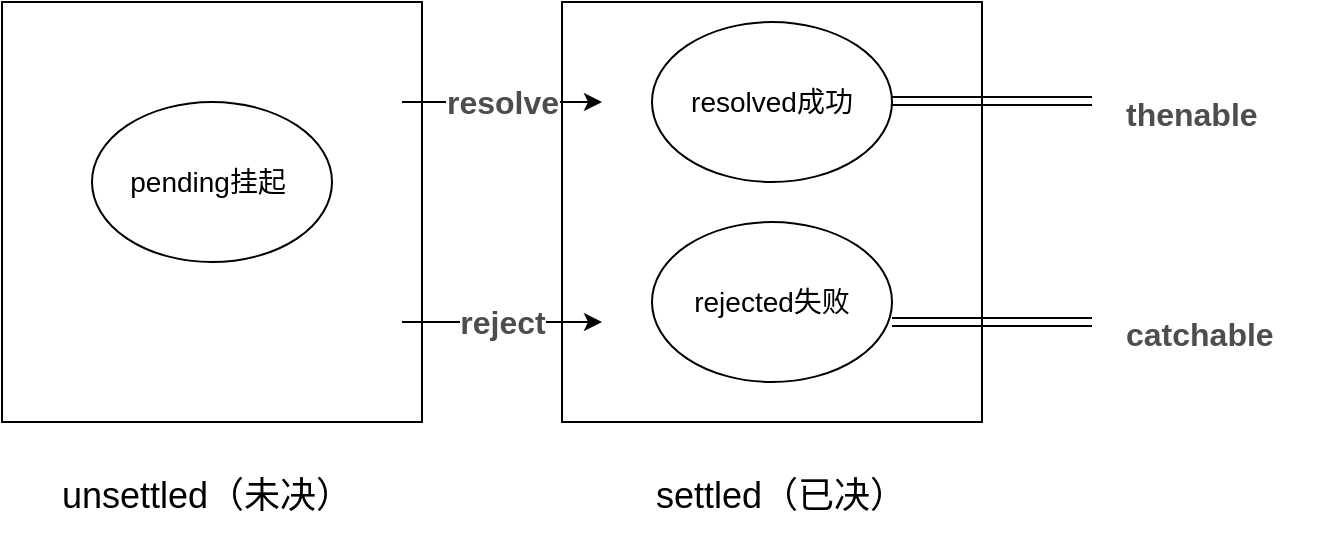 <mxfile version="14.6.11" type="github"><diagram id="AmFqzKwtVKtll4xJL21o" name="Page-1"><mxGraphModel dx="946" dy="646" grid="1" gridSize="10" guides="1" tooltips="1" connect="1" arrows="1" fold="1" page="1" pageScale="1" pageWidth="827" pageHeight="1169" math="0" shadow="0"><root><mxCell id="0"/><mxCell id="1" parent="0"/><mxCell id="GPN0u2ogHzyBpZFI1uux-5" value="" style="whiteSpace=wrap;html=1;aspect=fixed;rotation=-90;fontSize=14;" parent="1" vertex="1"><mxGeometry x="80" y="210" width="210" height="210" as="geometry"/></mxCell><mxCell id="GPN0u2ogHzyBpZFI1uux-6" value="" style="whiteSpace=wrap;html=1;aspect=fixed;fontSize=14;" parent="1" vertex="1"><mxGeometry x="360" y="210" width="210" height="210" as="geometry"/></mxCell><mxCell id="GPN0u2ogHzyBpZFI1uux-7" value="&lt;span style=&quot;font-size: 14px;&quot;&gt;pending挂起&amp;nbsp;&lt;/span&gt;" style="ellipse;whiteSpace=wrap;html=1;fontSize=14;" parent="1" vertex="1"><mxGeometry x="125" y="260" width="120" height="80" as="geometry"/></mxCell><mxCell id="GPN0u2ogHzyBpZFI1uux-8" value="&lt;span style=&quot;font-size: 14px&quot;&gt;resolved成功&lt;/span&gt;" style="ellipse;whiteSpace=wrap;html=1;fontSize=14;" parent="1" vertex="1"><mxGeometry x="405" y="220" width="120" height="80" as="geometry"/></mxCell><mxCell id="GPN0u2ogHzyBpZFI1uux-9" value="&lt;span style=&quot;font-size: 14px;&quot;&gt;rejected失败&lt;/span&gt;" style="ellipse;whiteSpace=wrap;html=1;fontSize=14;" parent="1" vertex="1"><mxGeometry x="405" y="320" width="120" height="80" as="geometry"/></mxCell><mxCell id="GPN0u2ogHzyBpZFI1uux-10" value="&lt;div style=&quot;font-size: 18px;&quot;&gt;unsettled（未决）&lt;br style=&quot;font-size: 18px;&quot;&gt;&lt;/div&gt;" style="text;whiteSpace=wrap;html=1;font-size=18px;fontSize=18;" parent="1" vertex="1"><mxGeometry x="107.5" y="440" width="155" height="40" as="geometry"/></mxCell><mxCell id="GPN0u2ogHzyBpZFI1uux-11" value="&lt;div style=&quot;font-size: 18px;&quot;&gt;settled（已决）&lt;br style=&quot;font-size: 18px;&quot;&gt;&lt;/div&gt;" style="text;whiteSpace=wrap;html=1;fontSize=18;" parent="1" vertex="1"><mxGeometry x="405" y="440" width="140" height="40" as="geometry"/></mxCell><mxCell id="GPN0u2ogHzyBpZFI1uux-12" value="" style="endArrow=classic;html=1;rounded=0;edgeStyle=orthogonalEdgeStyle;fontSize=14;" parent="1" edge="1"><mxGeometry relative="1" as="geometry"><mxPoint x="280" y="260" as="sourcePoint"/><mxPoint x="380" y="260" as="targetPoint"/></mxGeometry></mxCell><mxCell id="GPN0u2ogHzyBpZFI1uux-13" value="&lt;span style=&quot;box-sizing: border-box ; outline: 0px ; font-weight: 700 ; overflow-wrap: break-word ; color: rgb(77 , 77 , 77) ; font-family: , &amp;#34;sf ui text&amp;#34; , &amp;#34;arial&amp;#34; , &amp;#34;pingfang sc&amp;#34; , &amp;#34;hiragino sans gb&amp;#34; , &amp;#34;microsoft yahei&amp;#34; , &amp;#34;wenquanyi micro hei&amp;#34; , sans-serif ; font-size: 16px&quot;&gt;resolve&lt;/span&gt;" style="edgeLabel;resizable=0;html=1;align=center;verticalAlign=middle;" parent="GPN0u2ogHzyBpZFI1uux-12" connectable="0" vertex="1"><mxGeometry relative="1" as="geometry"/></mxCell><mxCell id="GPN0u2ogHzyBpZFI1uux-14" value="" style="endArrow=classic;html=1;rounded=0;edgeStyle=orthogonalEdgeStyle;fontSize=14;" parent="1" edge="1"><mxGeometry relative="1" as="geometry"><mxPoint x="280" y="370" as="sourcePoint"/><mxPoint x="380" y="370" as="targetPoint"/></mxGeometry></mxCell><mxCell id="GPN0u2ogHzyBpZFI1uux-15" value="&lt;span style=&quot;box-sizing: border-box ; outline: 0px ; font-weight: 700 ; overflow-wrap: break-word ; color: rgb(77 , 77 , 77) ; font-family: , &amp;#34;sf ui text&amp;#34; , &amp;#34;arial&amp;#34; , &amp;#34;pingfang sc&amp;#34; , &amp;#34;hiragino sans gb&amp;#34; , &amp;#34;microsoft yahei&amp;#34; , &amp;#34;wenquanyi micro hei&amp;#34; , sans-serif ; font-size: 16px&quot;&gt;reject&lt;/span&gt;" style="edgeLabel;resizable=0;html=1;align=center;verticalAlign=middle;" parent="GPN0u2ogHzyBpZFI1uux-14" connectable="0" vertex="1"><mxGeometry relative="1" as="geometry"/></mxCell><mxCell id="GPN0u2ogHzyBpZFI1uux-16" value="" style="shape=link;html=1;rounded=0;edgeStyle=orthogonalEdgeStyle;fontSize=14;" parent="1" edge="1"><mxGeometry width="100" relative="1" as="geometry"><mxPoint x="525" y="259.5" as="sourcePoint"/><mxPoint x="625" y="259.5" as="targetPoint"/></mxGeometry></mxCell><mxCell id="GPN0u2ogHzyBpZFI1uux-17" value="" style="shape=link;html=1;rounded=0;edgeStyle=orthogonalEdgeStyle;fontSize=14;" parent="1" edge="1"><mxGeometry width="100" relative="1" as="geometry"><mxPoint x="525" y="370" as="sourcePoint"/><mxPoint x="625" y="370" as="targetPoint"/></mxGeometry></mxCell><mxCell id="GPN0u2ogHzyBpZFI1uux-18" value="&lt;meta charset=&quot;utf-8&quot;&gt;&lt;strong style=&quot;box-sizing: border-box; outline: 0px; font-weight: 700; overflow-wrap: break-word; color: rgb(77, 77, 77); font-size: 16px; font-style: normal; letter-spacing: normal; text-indent: 0px; text-transform: none; word-spacing: 0px; background-color: rgb(255, 255, 255);&quot;&gt;thenable&lt;/strong&gt;" style="text;whiteSpace=wrap;html=1;fontSize=14;" parent="1" vertex="1"><mxGeometry x="640" y="250" width="90" height="30" as="geometry"/></mxCell><mxCell id="GPN0u2ogHzyBpZFI1uux-19" value="&lt;meta charset=&quot;utf-8&quot;&gt;&lt;strong style=&quot;box-sizing: border-box; outline: 0px; font-weight: 700; overflow-wrap: break-word; color: rgb(77, 77, 77); font-size: 16px; font-style: normal; letter-spacing: normal; text-indent: 0px; text-transform: none; word-spacing: 0px; background-color: rgb(255, 255, 255);&quot;&gt;catchable&lt;/strong&gt;" style="text;whiteSpace=wrap;html=1;fontSize=14;" parent="1" vertex="1"><mxGeometry x="640" y="360" width="100" height="30" as="geometry"/></mxCell></root></mxGraphModel></diagram></mxfile>